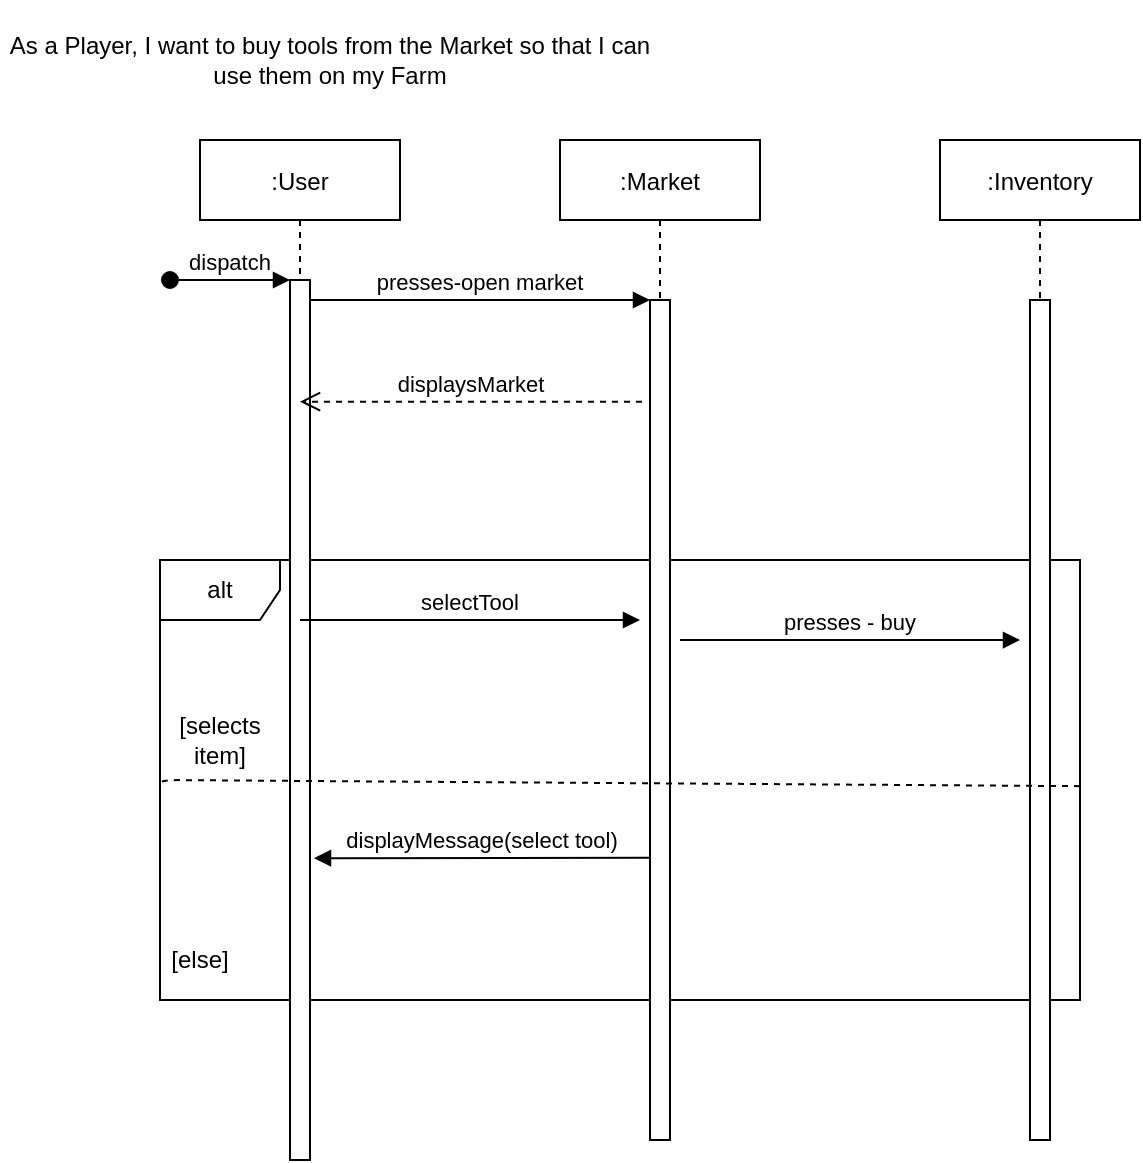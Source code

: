 <mxfile version="13.7.5" type="device"><diagram id="kgpKYQtTHZ0yAKxKKP6v" name="Page-1"><mxGraphModel dx="1422" dy="762" grid="1" gridSize="10" guides="1" tooltips="1" connect="1" arrows="1" fold="1" page="1" pageScale="1" pageWidth="850" pageHeight="1100" math="0" shadow="0"><root><mxCell id="0"/><mxCell id="1" parent="0"/><mxCell id="lzSKHadSAH7-pbDaTN_8-10" value="alt" style="shape=umlFrame;whiteSpace=wrap;html=1;" vertex="1" parent="1"><mxGeometry x="100" y="290" width="460" height="220" as="geometry"/></mxCell><mxCell id="3nuBFxr9cyL0pnOWT2aG-1" value=":User" style="shape=umlLifeline;perimeter=lifelinePerimeter;container=1;collapsible=0;recursiveResize=0;rounded=0;shadow=0;strokeWidth=1;" parent="1" vertex="1"><mxGeometry x="120" y="80" width="100" height="510" as="geometry"/></mxCell><mxCell id="3nuBFxr9cyL0pnOWT2aG-2" value="" style="points=[];perimeter=orthogonalPerimeter;rounded=0;shadow=0;strokeWidth=1;" parent="3nuBFxr9cyL0pnOWT2aG-1" vertex="1"><mxGeometry x="45" y="70" width="10" height="440" as="geometry"/></mxCell><mxCell id="3nuBFxr9cyL0pnOWT2aG-3" value="dispatch" style="verticalAlign=bottom;startArrow=oval;endArrow=block;startSize=8;shadow=0;strokeWidth=1;" parent="3nuBFxr9cyL0pnOWT2aG-1" target="3nuBFxr9cyL0pnOWT2aG-2" edge="1"><mxGeometry relative="1" as="geometry"><mxPoint x="-15" y="70" as="sourcePoint"/></mxGeometry></mxCell><mxCell id="3nuBFxr9cyL0pnOWT2aG-5" value=":Market" style="shape=umlLifeline;perimeter=lifelinePerimeter;container=1;collapsible=0;recursiveResize=0;rounded=0;shadow=0;strokeWidth=1;" parent="1" vertex="1"><mxGeometry x="300" y="80" width="100" height="500" as="geometry"/></mxCell><mxCell id="3nuBFxr9cyL0pnOWT2aG-6" value="" style="points=[];perimeter=orthogonalPerimeter;rounded=0;shadow=0;strokeWidth=1;" parent="3nuBFxr9cyL0pnOWT2aG-5" vertex="1"><mxGeometry x="45" y="80" width="10" height="420" as="geometry"/></mxCell><mxCell id="3nuBFxr9cyL0pnOWT2aG-8" value="presses-open market" style="verticalAlign=bottom;endArrow=block;entryX=0;entryY=0;shadow=0;strokeWidth=1;" parent="1" source="3nuBFxr9cyL0pnOWT2aG-2" target="3nuBFxr9cyL0pnOWT2aG-6" edge="1"><mxGeometry relative="1" as="geometry"><mxPoint x="275" y="160" as="sourcePoint"/></mxGeometry></mxCell><mxCell id="lzSKHadSAH7-pbDaTN_8-1" value="As a Player, I want to buy tools from the Market so that I can use them on my Farm" style="text;html=1;strokeColor=none;fillColor=none;align=center;verticalAlign=middle;whiteSpace=wrap;rounded=0;" vertex="1" parent="1"><mxGeometry x="20" y="10" width="330" height="60" as="geometry"/></mxCell><mxCell id="lzSKHadSAH7-pbDaTN_8-4" value=":Inventory" style="shape=umlLifeline;perimeter=lifelinePerimeter;container=1;collapsible=0;recursiveResize=0;rounded=0;shadow=0;strokeWidth=1;" vertex="1" parent="1"><mxGeometry x="490" y="80" width="100" height="500" as="geometry"/></mxCell><mxCell id="lzSKHadSAH7-pbDaTN_8-5" value="" style="points=[];perimeter=orthogonalPerimeter;rounded=0;shadow=0;strokeWidth=1;" vertex="1" parent="lzSKHadSAH7-pbDaTN_8-4"><mxGeometry x="45" y="80" width="10" height="420" as="geometry"/></mxCell><mxCell id="3nuBFxr9cyL0pnOWT2aG-10" value="displaysMarket" style="verticalAlign=bottom;endArrow=open;dashed=1;endSize=8;shadow=0;strokeWidth=1;exitX=-0.4;exitY=0.121;exitDx=0;exitDy=0;exitPerimeter=0;" parent="1" source="3nuBFxr9cyL0pnOWT2aG-6" target="3nuBFxr9cyL0pnOWT2aG-1" edge="1"><mxGeometry relative="1" as="geometry"><mxPoint x="240" y="257" as="targetPoint"/></mxGeometry></mxCell><mxCell id="lzSKHadSAH7-pbDaTN_8-9" value="presses - buy" style="verticalAlign=bottom;endArrow=block;entryX=0.5;entryY=0.714;shadow=0;strokeWidth=1;entryDx=0;entryDy=0;entryPerimeter=0;" edge="1" parent="1"><mxGeometry relative="1" as="geometry"><mxPoint x="360" y="330.06" as="sourcePoint"/><mxPoint x="530" y="330.0" as="targetPoint"/></mxGeometry></mxCell><mxCell id="lzSKHadSAH7-pbDaTN_8-12" value="" style="endArrow=none;dashed=1;html=1;exitX=1;exitY=0.514;exitDx=0;exitDy=0;exitPerimeter=0;entryX=0;entryY=0.514;entryDx=0;entryDy=0;entryPerimeter=0;" edge="1" parent="1" source="lzSKHadSAH7-pbDaTN_8-10" target="lzSKHadSAH7-pbDaTN_8-10"><mxGeometry width="50" height="50" relative="1" as="geometry"><mxPoint x="400" y="350" as="sourcePoint"/><mxPoint x="450" y="300" as="targetPoint"/><Array as="points"><mxPoint x="100" y="400"/></Array></mxGeometry></mxCell><mxCell id="lzSKHadSAH7-pbDaTN_8-13" value="[selects item]" style="text;html=1;strokeColor=none;fillColor=none;align=center;verticalAlign=middle;whiteSpace=wrap;rounded=0;" vertex="1" parent="1"><mxGeometry x="110" y="370" width="40" height="20" as="geometry"/></mxCell><mxCell id="lzSKHadSAH7-pbDaTN_8-14" value="[else]" style="text;html=1;strokeColor=none;fillColor=none;align=center;verticalAlign=middle;whiteSpace=wrap;rounded=0;" vertex="1" parent="1"><mxGeometry x="100" y="480" width="40" height="20" as="geometry"/></mxCell><mxCell id="lzSKHadSAH7-pbDaTN_8-15" value="selectTool" style="verticalAlign=bottom;endArrow=block;entryX=0;entryY=0;shadow=0;strokeWidth=1;" edge="1" parent="1"><mxGeometry relative="1" as="geometry"><mxPoint x="170" y="320.0" as="sourcePoint"/><mxPoint x="340" y="320.0" as="targetPoint"/></mxGeometry></mxCell><mxCell id="lzSKHadSAH7-pbDaTN_8-19" value="displayMessage(select tool)" style="verticalAlign=bottom;endArrow=block;entryX=1.2;entryY=0.657;shadow=0;strokeWidth=1;entryDx=0;entryDy=0;entryPerimeter=0;exitX=0;exitY=0.664;exitDx=0;exitDy=0;exitPerimeter=0;" edge="1" parent="1" source="3nuBFxr9cyL0pnOWT2aG-6" target="3nuBFxr9cyL0pnOWT2aG-2"><mxGeometry relative="1" as="geometry"><mxPoint x="170" y="470.0" as="sourcePoint"/><mxPoint x="340" y="470.0" as="targetPoint"/></mxGeometry></mxCell></root></mxGraphModel></diagram></mxfile>